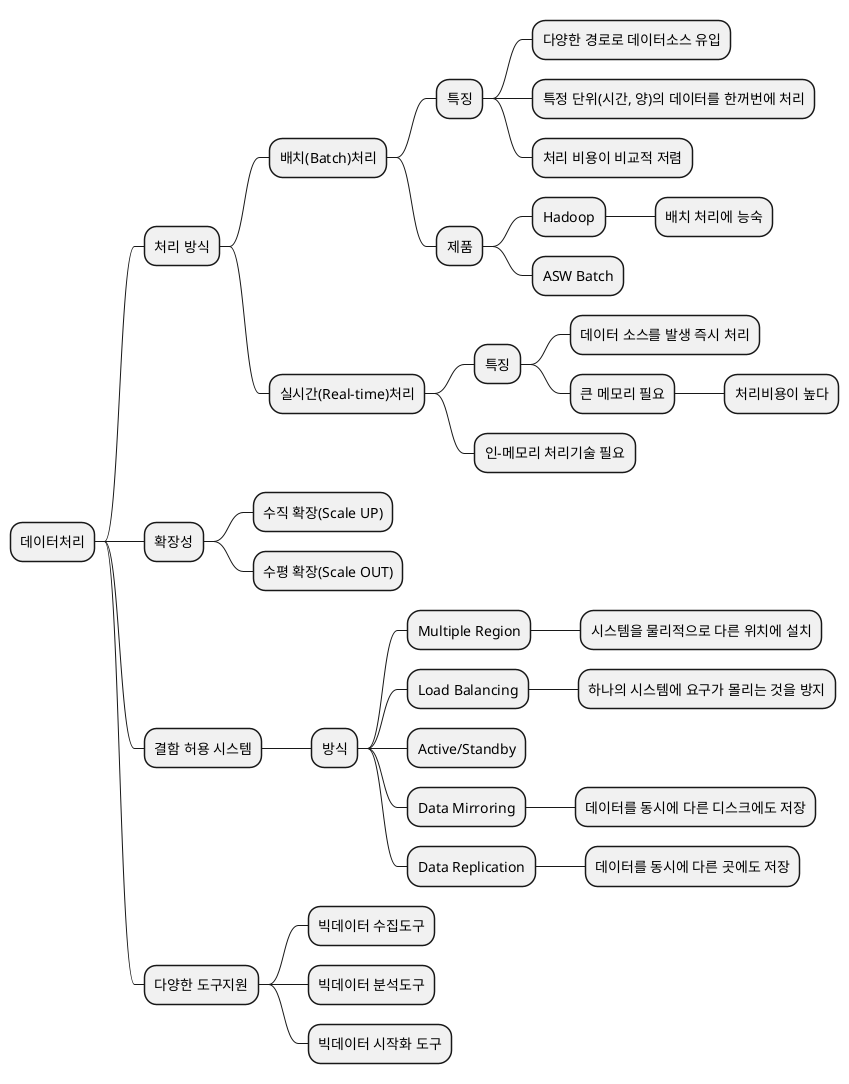 @startmindmap
+ 데이터처리
++ 처리 방식
+++ 배치(Batch)처리
++++ 특징
+++++ 다양한 경로로 데이터소스 유입
+++++ 특정 단위(시간, 양)의 데이터를 한꺼번에 처리
+++++ 처리 비용이 비교적 저렴
++++ 제품
+++++ Hadoop
++++++ 배치 처리에 능숙
+++++ ASW Batch
+++ 실시간(Real-time)처리
++++ 특징
+++++ 데이터 소스를 발생 즉시 처리
+++++ 큰 메모리 필요
++++++ 처리비용이 높다
++++ 인-메모리 처리기술 필요
++ 확장성
+++ 수직 확장(Scale UP)
+++ 수평 확장(Scale OUT)
++ 결함 허용 시스템
+++ 방식
++++ Multiple Region
+++++ 시스템을 물리적으로 다른 위치에 설치
++++ Load Balancing
+++++ 하나의 시스템에 요구가 몰리는 것을 방지
++++ Active/Standby
++++ Data Mirroring
+++++ 데이터를 동시에 다른 디스크에도 저장
++++ Data Replication
+++++ 데이터를 동시에 다른 곳에도 저장
++ 다양한 도구지원
+++ 빅데이터 수집도구
+++ 빅데이터 분석도구
+++ 빅데이터 시작화 도구
@endmindmap